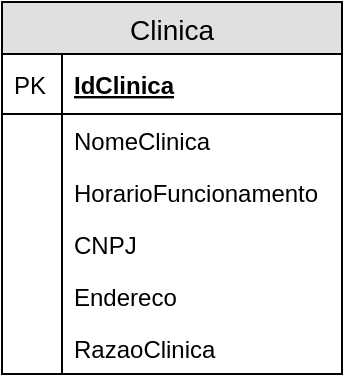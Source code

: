 <mxfile version="12.6.7" type="device"><diagram id="3k-e4xbQlpuLYeg_eo6r" name="Page-1"><mxGraphModel dx="748" dy="560" grid="1" gridSize="10" guides="1" tooltips="1" connect="1" arrows="1" fold="1" page="1" pageScale="1" pageWidth="827" pageHeight="1169" math="0" shadow="0"><root><mxCell id="0"/><mxCell id="1" parent="0"/><mxCell id="p3tUAVNMPnsaOk3OegL--1" value="Clinica" style="swimlane;fontStyle=0;childLayout=stackLayout;horizontal=1;startSize=26;fillColor=#e0e0e0;horizontalStack=0;resizeParent=1;resizeParentMax=0;resizeLast=0;collapsible=1;marginBottom=0;swimlaneFillColor=#ffffff;align=center;fontSize=14;" vertex="1" parent="1"><mxGeometry x="80" y="40" width="170" height="186" as="geometry"/></mxCell><mxCell id="p3tUAVNMPnsaOk3OegL--2" value="IdClinica" style="shape=partialRectangle;top=0;left=0;right=0;bottom=1;align=left;verticalAlign=middle;fillColor=none;spacingLeft=34;spacingRight=4;overflow=hidden;rotatable=0;points=[[0,0.5],[1,0.5]];portConstraint=eastwest;dropTarget=0;fontStyle=5;fontSize=12;" vertex="1" parent="p3tUAVNMPnsaOk3OegL--1"><mxGeometry y="26" width="170" height="30" as="geometry"/></mxCell><mxCell id="p3tUAVNMPnsaOk3OegL--3" value="PK" style="shape=partialRectangle;top=0;left=0;bottom=0;fillColor=none;align=left;verticalAlign=middle;spacingLeft=4;spacingRight=4;overflow=hidden;rotatable=0;points=[];portConstraint=eastwest;part=1;fontSize=12;" vertex="1" connectable="0" parent="p3tUAVNMPnsaOk3OegL--2"><mxGeometry width="30" height="30" as="geometry"/></mxCell><mxCell id="p3tUAVNMPnsaOk3OegL--4" value="NomeClinica" style="shape=partialRectangle;top=0;left=0;right=0;bottom=0;align=left;verticalAlign=top;fillColor=none;spacingLeft=34;spacingRight=4;overflow=hidden;rotatable=0;points=[[0,0.5],[1,0.5]];portConstraint=eastwest;dropTarget=0;fontSize=12;" vertex="1" parent="p3tUAVNMPnsaOk3OegL--1"><mxGeometry y="56" width="170" height="26" as="geometry"/></mxCell><mxCell id="p3tUAVNMPnsaOk3OegL--5" value="" style="shape=partialRectangle;top=0;left=0;bottom=0;fillColor=none;align=left;verticalAlign=top;spacingLeft=4;spacingRight=4;overflow=hidden;rotatable=0;points=[];portConstraint=eastwest;part=1;fontSize=12;" vertex="1" connectable="0" parent="p3tUAVNMPnsaOk3OegL--4"><mxGeometry width="30" height="26" as="geometry"/></mxCell><mxCell id="p3tUAVNMPnsaOk3OegL--6" value="HorarioFuncionamento" style="shape=partialRectangle;top=0;left=0;right=0;bottom=0;align=left;verticalAlign=top;fillColor=none;spacingLeft=34;spacingRight=4;overflow=hidden;rotatable=0;points=[[0,0.5],[1,0.5]];portConstraint=eastwest;dropTarget=0;fontSize=12;" vertex="1" parent="p3tUAVNMPnsaOk3OegL--1"><mxGeometry y="82" width="170" height="26" as="geometry"/></mxCell><mxCell id="p3tUAVNMPnsaOk3OegL--7" value="" style="shape=partialRectangle;top=0;left=0;bottom=0;fillColor=none;align=left;verticalAlign=top;spacingLeft=4;spacingRight=4;overflow=hidden;rotatable=0;points=[];portConstraint=eastwest;part=1;fontSize=12;" vertex="1" connectable="0" parent="p3tUAVNMPnsaOk3OegL--6"><mxGeometry width="30" height="26" as="geometry"/></mxCell><mxCell id="p3tUAVNMPnsaOk3OegL--8" value="CNPJ" style="shape=partialRectangle;top=0;left=0;right=0;bottom=0;align=left;verticalAlign=top;fillColor=none;spacingLeft=34;spacingRight=4;overflow=hidden;rotatable=0;points=[[0,0.5],[1,0.5]];portConstraint=eastwest;dropTarget=0;fontSize=12;" vertex="1" parent="p3tUAVNMPnsaOk3OegL--1"><mxGeometry y="108" width="170" height="26" as="geometry"/></mxCell><mxCell id="p3tUAVNMPnsaOk3OegL--9" value="" style="shape=partialRectangle;top=0;left=0;bottom=0;fillColor=none;align=left;verticalAlign=top;spacingLeft=4;spacingRight=4;overflow=hidden;rotatable=0;points=[];portConstraint=eastwest;part=1;fontSize=12;" vertex="1" connectable="0" parent="p3tUAVNMPnsaOk3OegL--8"><mxGeometry width="30" height="26" as="geometry"/></mxCell><mxCell id="p3tUAVNMPnsaOk3OegL--14" value="Endereco" style="shape=partialRectangle;top=0;left=0;right=0;bottom=0;align=left;verticalAlign=top;fillColor=none;spacingLeft=34;spacingRight=4;overflow=hidden;rotatable=0;points=[[0,0.5],[1,0.5]];portConstraint=eastwest;dropTarget=0;fontSize=12;" vertex="1" parent="p3tUAVNMPnsaOk3OegL--1"><mxGeometry y="134" width="170" height="26" as="geometry"/></mxCell><mxCell id="p3tUAVNMPnsaOk3OegL--15" value="" style="shape=partialRectangle;top=0;left=0;bottom=0;fillColor=none;align=left;verticalAlign=top;spacingLeft=4;spacingRight=4;overflow=hidden;rotatable=0;points=[];portConstraint=eastwest;part=1;fontSize=12;" vertex="1" connectable="0" parent="p3tUAVNMPnsaOk3OegL--14"><mxGeometry width="30" height="26" as="geometry"/></mxCell><mxCell id="p3tUAVNMPnsaOk3OegL--16" value="RazaoClinica" style="shape=partialRectangle;top=0;left=0;right=0;bottom=0;align=left;verticalAlign=top;fillColor=none;spacingLeft=34;spacingRight=4;overflow=hidden;rotatable=0;points=[[0,0.5],[1,0.5]];portConstraint=eastwest;dropTarget=0;fontSize=12;" vertex="1" parent="p3tUAVNMPnsaOk3OegL--1"><mxGeometry y="160" width="170" height="26" as="geometry"/></mxCell><mxCell id="p3tUAVNMPnsaOk3OegL--17" value="" style="shape=partialRectangle;top=0;left=0;bottom=0;fillColor=none;align=left;verticalAlign=top;spacingLeft=4;spacingRight=4;overflow=hidden;rotatable=0;points=[];portConstraint=eastwest;part=1;fontSize=12;" vertex="1" connectable="0" parent="p3tUAVNMPnsaOk3OegL--16"><mxGeometry width="30" height="26" as="geometry"/></mxCell></root></mxGraphModel></diagram></mxfile>